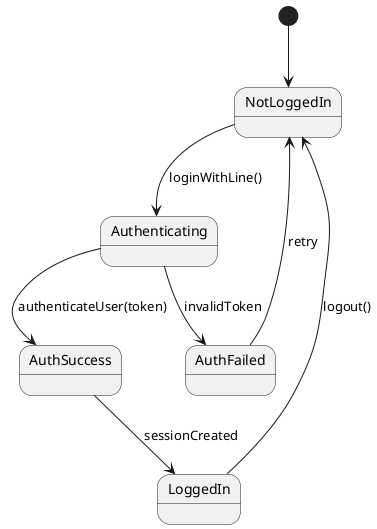 @startuml
[*] --> NotLoggedIn

NotLoggedIn --> Authenticating : loginWithLine()
Authenticating --> AuthSuccess : authenticateUser(token)
Authenticating --> AuthFailed : invalidToken

AuthSuccess --> LoggedIn : sessionCreated
AuthFailed --> NotLoggedIn : retry

LoggedIn --> NotLoggedIn : logout()
@enduml
